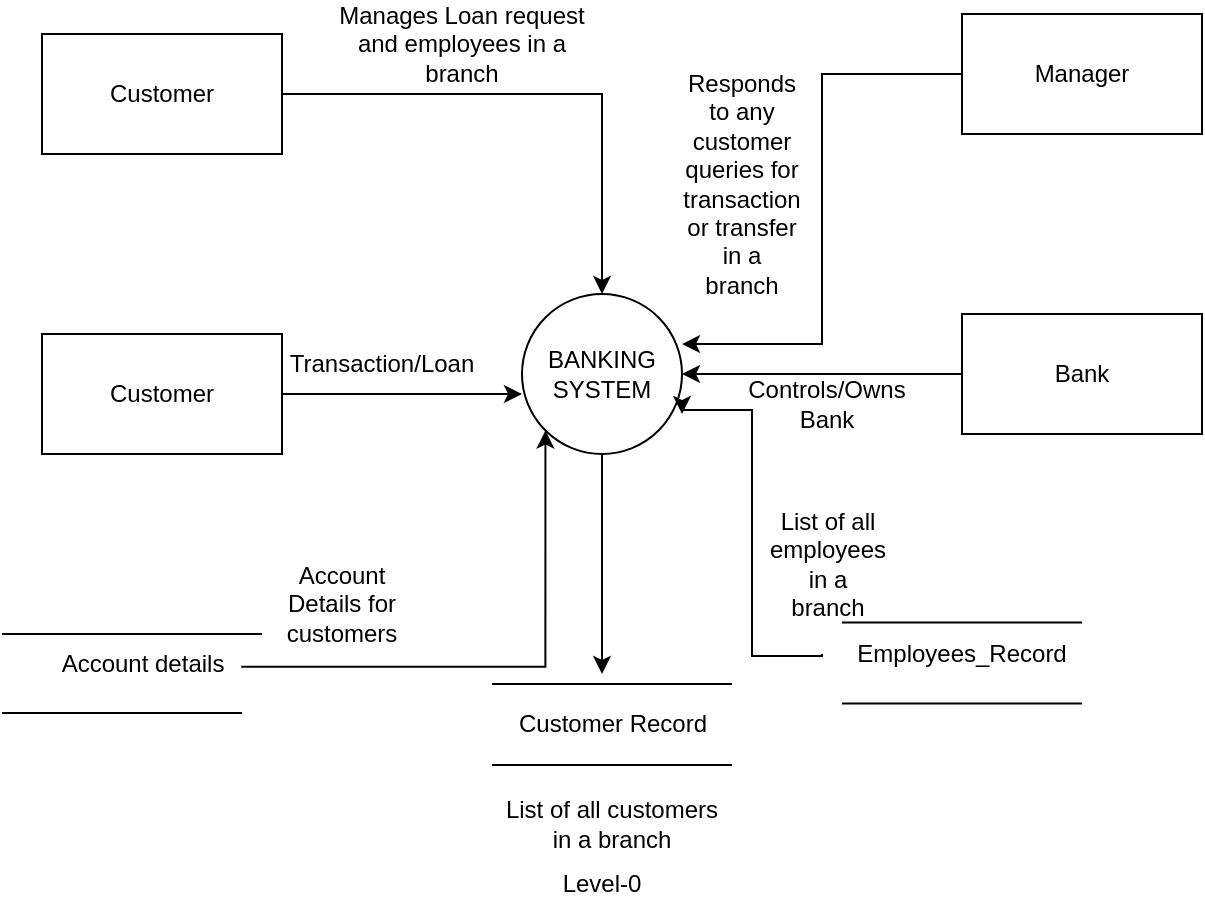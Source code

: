 <mxfile version="24.7.6">
  <diagram name="Page-1" id="j58Y1ketpCQPumsnCz0f">
    <mxGraphModel dx="1050" dy="522" grid="1" gridSize="10" guides="1" tooltips="1" connect="1" arrows="1" fold="1" page="1" pageScale="1" pageWidth="827" pageHeight="1169" math="0" shadow="0">
      <root>
        <mxCell id="0" />
        <mxCell id="1" parent="0" />
        <mxCell id="7Sf3gH1vpOUWFyAs1231-1" style="edgeStyle=orthogonalEdgeStyle;rounded=0;orthogonalLoop=1;jettySize=auto;html=1;" edge="1" parent="1" source="7Sf3gH1vpOUWFyAs1231-2">
          <mxGeometry relative="1" as="geometry">
            <mxPoint x="420" y="420" as="targetPoint" />
          </mxGeometry>
        </mxCell>
        <mxCell id="7Sf3gH1vpOUWFyAs1231-2" value="BANKING&lt;div&gt;SYSTEM&lt;/div&gt;" style="ellipse;whiteSpace=wrap;html=1;aspect=fixed;" vertex="1" parent="1">
          <mxGeometry x="380" y="230" width="80" height="80" as="geometry" />
        </mxCell>
        <mxCell id="7Sf3gH1vpOUWFyAs1231-3" style="edgeStyle=orthogonalEdgeStyle;rounded=0;orthogonalLoop=1;jettySize=auto;html=1;" edge="1" parent="1" source="7Sf3gH1vpOUWFyAs1231-4" target="7Sf3gH1vpOUWFyAs1231-2">
          <mxGeometry relative="1" as="geometry" />
        </mxCell>
        <mxCell id="7Sf3gH1vpOUWFyAs1231-4" value="Customer" style="rounded=0;whiteSpace=wrap;html=1;" vertex="1" parent="1">
          <mxGeometry x="140" y="100" width="120" height="60" as="geometry" />
        </mxCell>
        <mxCell id="7Sf3gH1vpOUWFyAs1231-5" value="Manager" style="rounded=0;whiteSpace=wrap;html=1;" vertex="1" parent="1">
          <mxGeometry x="600" y="90" width="120" height="60" as="geometry" />
        </mxCell>
        <mxCell id="7Sf3gH1vpOUWFyAs1231-6" value="Customer" style="rounded=0;whiteSpace=wrap;html=1;" vertex="1" parent="1">
          <mxGeometry x="140" y="250" width="120" height="60" as="geometry" />
        </mxCell>
        <mxCell id="7Sf3gH1vpOUWFyAs1231-7" style="edgeStyle=orthogonalEdgeStyle;rounded=0;orthogonalLoop=1;jettySize=auto;html=1;entryX=1;entryY=0.5;entryDx=0;entryDy=0;" edge="1" parent="1" source="7Sf3gH1vpOUWFyAs1231-8" target="7Sf3gH1vpOUWFyAs1231-2">
          <mxGeometry relative="1" as="geometry" />
        </mxCell>
        <mxCell id="7Sf3gH1vpOUWFyAs1231-8" value="Bank" style="rounded=0;whiteSpace=wrap;html=1;" vertex="1" parent="1">
          <mxGeometry x="600" y="240" width="120" height="60" as="geometry" />
        </mxCell>
        <mxCell id="7Sf3gH1vpOUWFyAs1231-9" style="edgeStyle=orthogonalEdgeStyle;rounded=0;orthogonalLoop=1;jettySize=auto;html=1;entryX=0;entryY=1;entryDx=0;entryDy=0;exitX=0.996;exitY=0.547;exitDx=0;exitDy=0;exitPerimeter=0;" edge="1" parent="1" source="7Sf3gH1vpOUWFyAs1231-11" target="7Sf3gH1vpOUWFyAs1231-2">
          <mxGeometry relative="1" as="geometry">
            <mxPoint x="250" y="405" as="sourcePoint" />
          </mxGeometry>
        </mxCell>
        <mxCell id="7Sf3gH1vpOUWFyAs1231-15" style="edgeStyle=orthogonalEdgeStyle;rounded=0;orthogonalLoop=1;jettySize=auto;html=1;entryX=1;entryY=0.313;entryDx=0;entryDy=0;entryPerimeter=0;" edge="1" parent="1" source="7Sf3gH1vpOUWFyAs1231-5" target="7Sf3gH1vpOUWFyAs1231-2">
          <mxGeometry relative="1" as="geometry" />
        </mxCell>
        <mxCell id="7Sf3gH1vpOUWFyAs1231-16" style="edgeStyle=orthogonalEdgeStyle;rounded=0;orthogonalLoop=1;jettySize=auto;html=1;" edge="1" parent="1" source="7Sf3gH1vpOUWFyAs1231-6">
          <mxGeometry relative="1" as="geometry">
            <mxPoint x="380" y="280" as="targetPoint" />
          </mxGeometry>
        </mxCell>
        <mxCell id="7Sf3gH1vpOUWFyAs1231-17" value="List of all customers in a branch" style="text;html=1;align=center;verticalAlign=middle;whiteSpace=wrap;rounded=0;" vertex="1" parent="1">
          <mxGeometry x="365" y="480" width="120" height="30" as="geometry" />
        </mxCell>
        <mxCell id="7Sf3gH1vpOUWFyAs1231-18" value="Manages Loan request and employees in a branch" style="text;html=1;align=center;verticalAlign=middle;whiteSpace=wrap;rounded=0;" vertex="1" parent="1">
          <mxGeometry x="280" y="90" width="140" height="30" as="geometry" />
        </mxCell>
        <mxCell id="7Sf3gH1vpOUWFyAs1231-19" value="Responds to any customer queries for transaction or transfer in a branch" style="text;html=1;align=center;verticalAlign=middle;whiteSpace=wrap;rounded=0;" vertex="1" parent="1">
          <mxGeometry x="460" y="160" width="60" height="30" as="geometry" />
        </mxCell>
        <mxCell id="7Sf3gH1vpOUWFyAs1231-20" value="Controls/Owns Bank" style="text;html=1;align=center;verticalAlign=middle;whiteSpace=wrap;rounded=0;" vertex="1" parent="1">
          <mxGeometry x="485" y="270" width="95" height="30" as="geometry" />
        </mxCell>
        <mxCell id="7Sf3gH1vpOUWFyAs1231-21" value="Transaction/Loan" style="text;html=1;align=center;verticalAlign=middle;whiteSpace=wrap;rounded=0;" vertex="1" parent="1">
          <mxGeometry x="280" y="250" width="60" height="30" as="geometry" />
        </mxCell>
        <mxCell id="7Sf3gH1vpOUWFyAs1231-22" style="edgeStyle=orthogonalEdgeStyle;rounded=0;orthogonalLoop=1;jettySize=auto;html=1;exitX=0;exitY=0.5;exitDx=0;exitDy=0;" edge="1" parent="1">
          <mxGeometry relative="1" as="geometry">
            <mxPoint x="530" y="410" as="sourcePoint" />
            <mxPoint x="460" y="290" as="targetPoint" />
            <Array as="points">
              <mxPoint x="530" y="411" />
              <mxPoint x="495" y="411" />
              <mxPoint x="495" y="288" />
            </Array>
          </mxGeometry>
        </mxCell>
        <mxCell id="7Sf3gH1vpOUWFyAs1231-23" value="List of all employees in a branch" style="text;html=1;align=center;verticalAlign=middle;whiteSpace=wrap;rounded=0;" vertex="1" parent="1">
          <mxGeometry x="502.5" y="350" width="60" height="30" as="geometry" />
        </mxCell>
        <mxCell id="7Sf3gH1vpOUWFyAs1231-24" value="Customer Record" style="text;html=1;align=center;verticalAlign=middle;resizable=0;points=[];autosize=1;strokeColor=none;fillColor=none;" vertex="1" parent="1">
          <mxGeometry x="365" y="430" width="120" height="30" as="geometry" />
        </mxCell>
        <mxCell id="7Sf3gH1vpOUWFyAs1231-25" value="Account Details for customers" style="text;html=1;align=center;verticalAlign=middle;whiteSpace=wrap;rounded=0;" vertex="1" parent="1">
          <mxGeometry x="260" y="370" width="60" height="30" as="geometry" />
        </mxCell>
        <mxCell id="7Sf3gH1vpOUWFyAs1231-26" value="Level-0" style="text;html=1;align=center;verticalAlign=middle;whiteSpace=wrap;rounded=0;" vertex="1" parent="1">
          <mxGeometry x="390" y="510" width="60" height="30" as="geometry" />
        </mxCell>
        <mxCell id="7Sf3gH1vpOUWFyAs1231-11" value="Account details" style="text;html=1;align=center;verticalAlign=middle;resizable=0;points=[];autosize=1;strokeColor=none;fillColor=none;" vertex="1" parent="1">
          <mxGeometry x="140" y="400" width="100" height="30" as="geometry" />
        </mxCell>
        <mxCell id="7Sf3gH1vpOUWFyAs1231-14" value="Employees_Record" style="text;html=1;align=center;verticalAlign=middle;whiteSpace=wrap;rounded=0;" vertex="1" parent="1">
          <mxGeometry x="570" y="395" width="60" height="30" as="geometry" />
        </mxCell>
        <mxCell id="7Sf3gH1vpOUWFyAs1231-27" value="" style="endArrow=none;html=1;rounded=0;" edge="1" parent="1">
          <mxGeometry width="50" height="50" relative="1" as="geometry">
            <mxPoint x="120" y="400" as="sourcePoint" />
            <mxPoint x="250" y="400" as="targetPoint" />
          </mxGeometry>
        </mxCell>
        <mxCell id="7Sf3gH1vpOUWFyAs1231-28" value="" style="endArrow=none;html=1;rounded=0;" edge="1" parent="1">
          <mxGeometry width="50" height="50" relative="1" as="geometry">
            <mxPoint x="120" y="439.5" as="sourcePoint" />
            <mxPoint x="240" y="439.5" as="targetPoint" />
          </mxGeometry>
        </mxCell>
        <mxCell id="7Sf3gH1vpOUWFyAs1231-31" value="" style="endArrow=none;html=1;rounded=0;" edge="1" parent="1">
          <mxGeometry width="50" height="50" relative="1" as="geometry">
            <mxPoint x="365" y="425" as="sourcePoint" />
            <mxPoint x="485" y="425" as="targetPoint" />
          </mxGeometry>
        </mxCell>
        <mxCell id="7Sf3gH1vpOUWFyAs1231-32" value="" style="endArrow=none;html=1;rounded=0;" edge="1" parent="1">
          <mxGeometry width="50" height="50" relative="1" as="geometry">
            <mxPoint x="365" y="465.5" as="sourcePoint" />
            <mxPoint x="485" y="465.5" as="targetPoint" />
          </mxGeometry>
        </mxCell>
        <mxCell id="7Sf3gH1vpOUWFyAs1231-33" value="" style="endArrow=none;html=1;rounded=0;" edge="1" parent="1">
          <mxGeometry width="50" height="50" relative="1" as="geometry">
            <mxPoint x="540" y="394.25" as="sourcePoint" />
            <mxPoint x="660" y="394.25" as="targetPoint" />
          </mxGeometry>
        </mxCell>
        <mxCell id="7Sf3gH1vpOUWFyAs1231-34" value="" style="endArrow=none;html=1;rounded=0;" edge="1" parent="1">
          <mxGeometry width="50" height="50" relative="1" as="geometry">
            <mxPoint x="540" y="434.75" as="sourcePoint" />
            <mxPoint x="660" y="434.75" as="targetPoint" />
          </mxGeometry>
        </mxCell>
      </root>
    </mxGraphModel>
  </diagram>
</mxfile>
